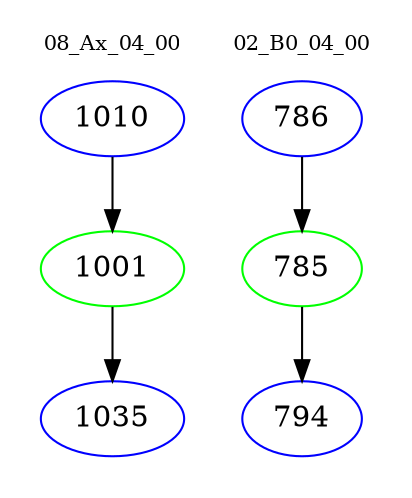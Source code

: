 digraph{
subgraph cluster_0 {
color = white
label = "08_Ax_04_00";
fontsize=10;
T0_1010 [label="1010", color="blue"]
T0_1010 -> T0_1001 [color="black"]
T0_1001 [label="1001", color="green"]
T0_1001 -> T0_1035 [color="black"]
T0_1035 [label="1035", color="blue"]
}
subgraph cluster_1 {
color = white
label = "02_B0_04_00";
fontsize=10;
T1_786 [label="786", color="blue"]
T1_786 -> T1_785 [color="black"]
T1_785 [label="785", color="green"]
T1_785 -> T1_794 [color="black"]
T1_794 [label="794", color="blue"]
}
}
